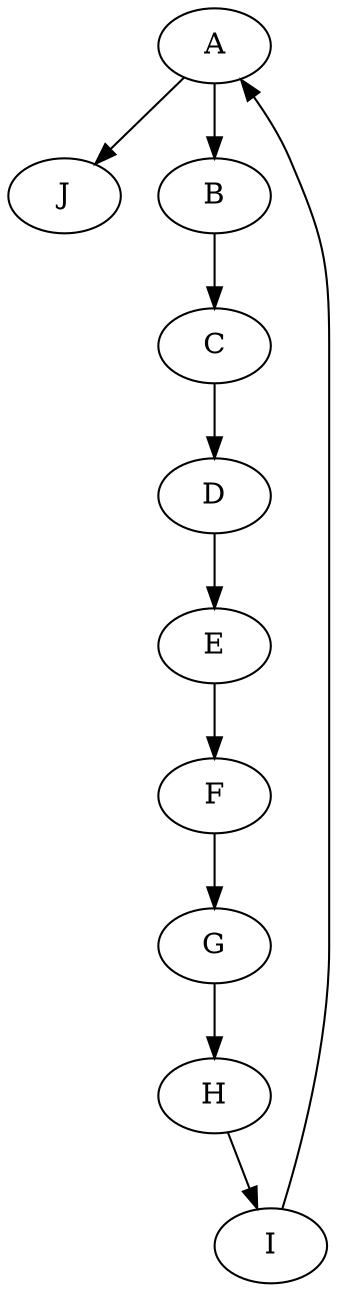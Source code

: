 digraph {
    A -> J
    A -> B
    B -> C
    C -> D
    D -> E
    E -> F
    F -> G
    G -> H
    H -> I
    I -> A
}